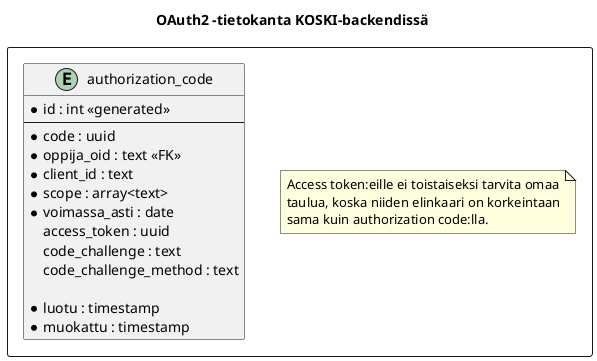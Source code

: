 @startuml

title OAuth2 -tietokanta KOSKI-backendissä
rectangle #White {

Note as taulu
 Access token:eille ei toistaiseksi tarvita omaa
 taulua, koska niiden elinkaari on korkeintaan
 sama kuin authorization code:lla.
end note

entity "authorization_code" as auth {
  *id : int <<generated>>
  --
  *code : uuid
  *oppija_oid : text <<FK>>
  *client_id : text
  *scope : array<text>
  *voimassa_asti : date
  access_token : uuid
  code_challenge : text
  code_challenge_method : text

  *luotu : timestamp
  *muokattu : timestamp
}

}

@enduml
